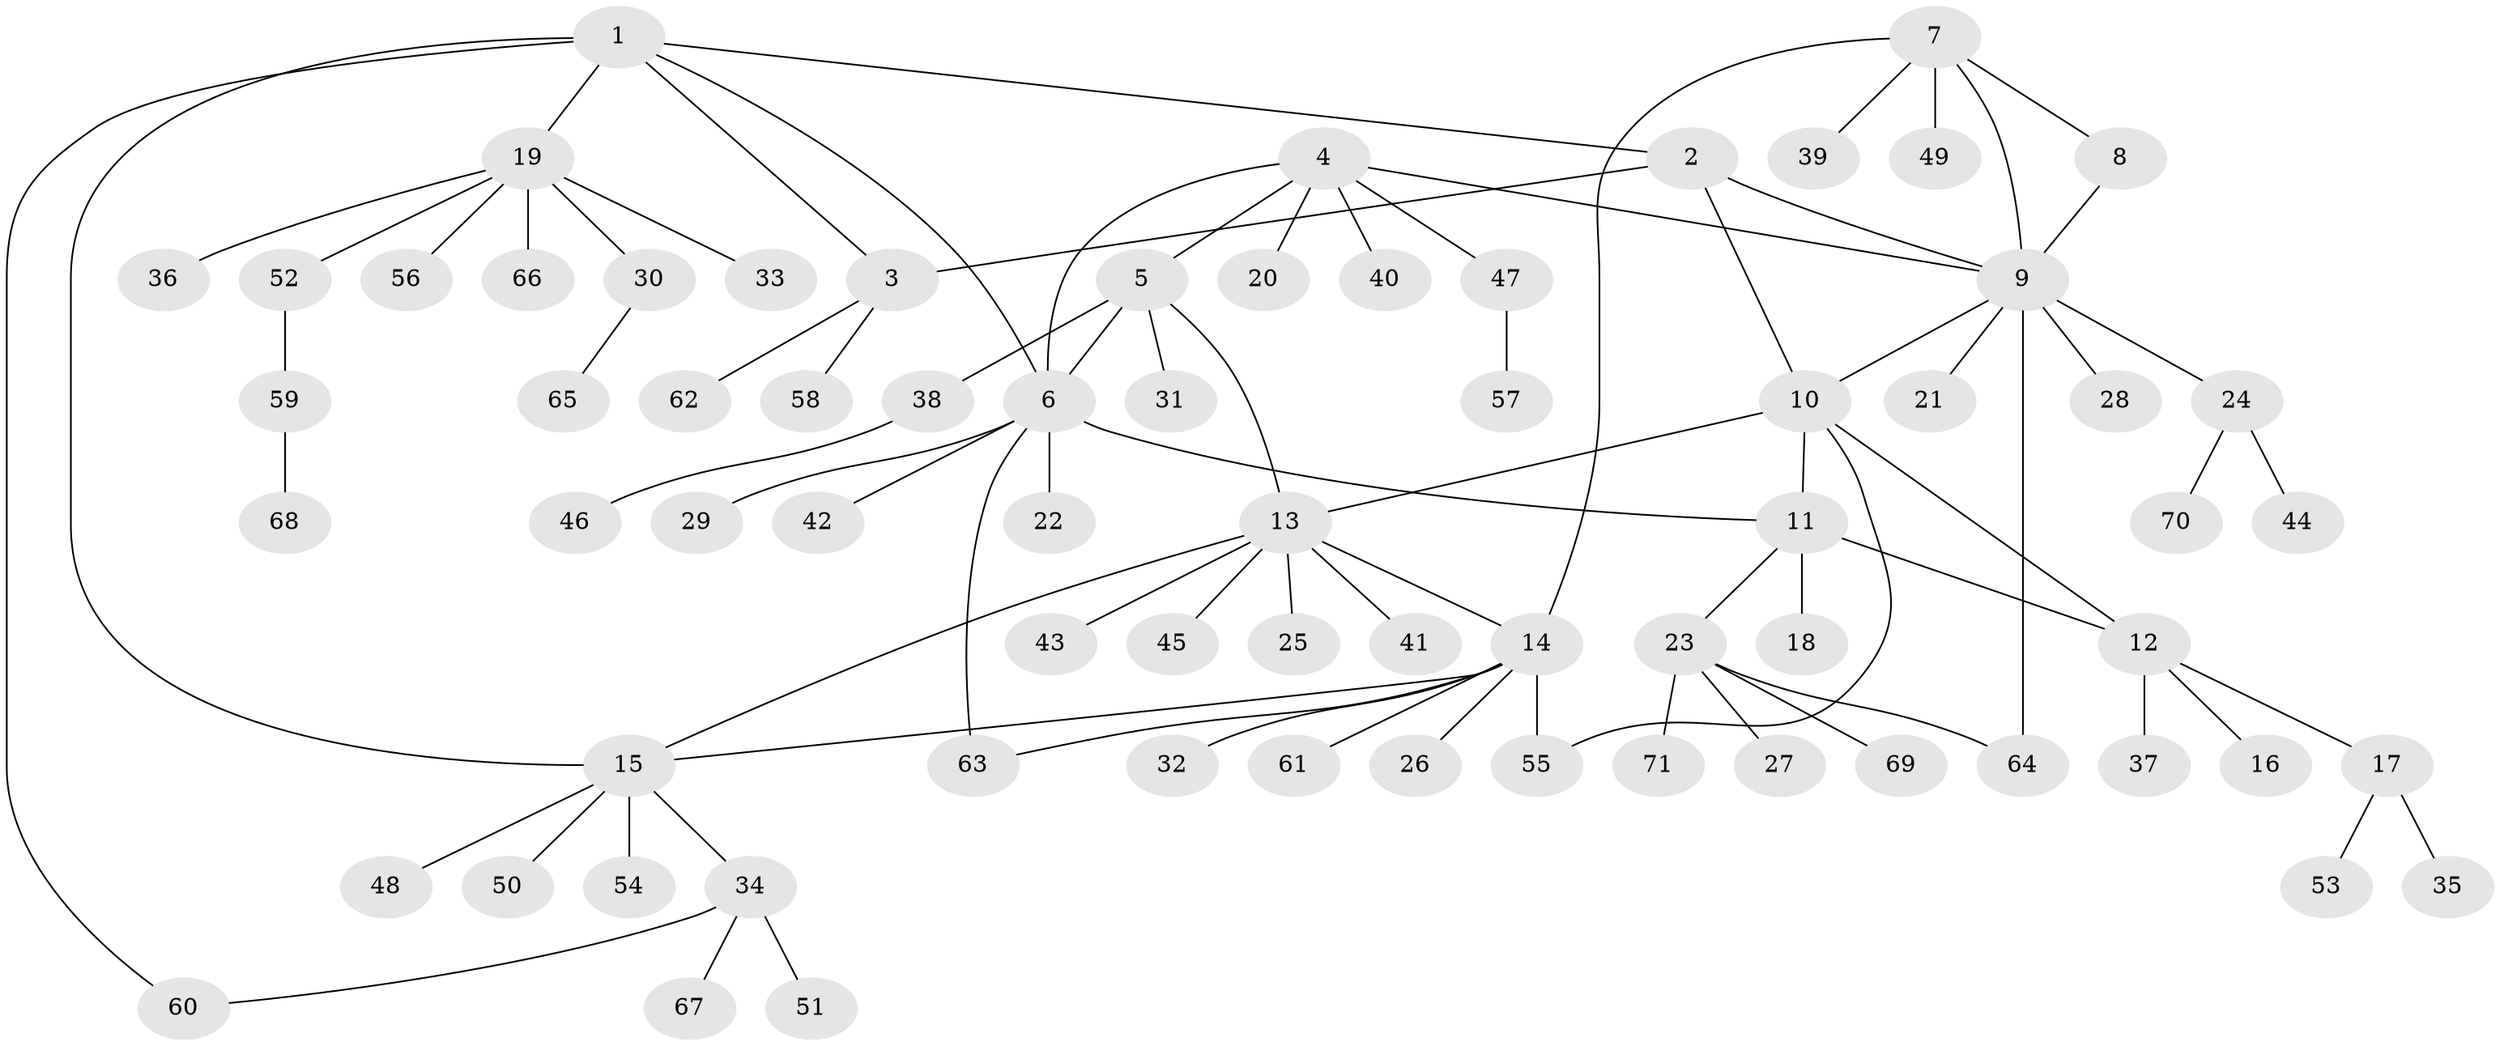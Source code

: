 // coarse degree distribution, {6: 0.10344827586206896, 5: 0.06896551724137931, 2: 0.27586206896551724, 4: 0.20689655172413793, 3: 0.13793103448275862, 1: 0.20689655172413793}
// Generated by graph-tools (version 1.1) at 2025/52/03/04/25 22:52:37]
// undirected, 71 vertices, 85 edges
graph export_dot {
  node [color=gray90,style=filled];
  1;
  2;
  3;
  4;
  5;
  6;
  7;
  8;
  9;
  10;
  11;
  12;
  13;
  14;
  15;
  16;
  17;
  18;
  19;
  20;
  21;
  22;
  23;
  24;
  25;
  26;
  27;
  28;
  29;
  30;
  31;
  32;
  33;
  34;
  35;
  36;
  37;
  38;
  39;
  40;
  41;
  42;
  43;
  44;
  45;
  46;
  47;
  48;
  49;
  50;
  51;
  52;
  53;
  54;
  55;
  56;
  57;
  58;
  59;
  60;
  61;
  62;
  63;
  64;
  65;
  66;
  67;
  68;
  69;
  70;
  71;
  1 -- 2;
  1 -- 3;
  1 -- 6;
  1 -- 15;
  1 -- 19;
  1 -- 60;
  2 -- 3;
  2 -- 9;
  2 -- 10;
  3 -- 58;
  3 -- 62;
  4 -- 5;
  4 -- 6;
  4 -- 9;
  4 -- 20;
  4 -- 40;
  4 -- 47;
  5 -- 6;
  5 -- 13;
  5 -- 31;
  5 -- 38;
  6 -- 11;
  6 -- 22;
  6 -- 29;
  6 -- 42;
  6 -- 63;
  7 -- 8;
  7 -- 9;
  7 -- 14;
  7 -- 39;
  7 -- 49;
  8 -- 9;
  9 -- 10;
  9 -- 21;
  9 -- 24;
  9 -- 28;
  9 -- 64;
  10 -- 11;
  10 -- 12;
  10 -- 13;
  10 -- 55;
  11 -- 12;
  11 -- 18;
  11 -- 23;
  12 -- 16;
  12 -- 17;
  12 -- 37;
  13 -- 14;
  13 -- 15;
  13 -- 25;
  13 -- 41;
  13 -- 43;
  13 -- 45;
  14 -- 15;
  14 -- 26;
  14 -- 32;
  14 -- 55;
  14 -- 61;
  14 -- 63;
  15 -- 34;
  15 -- 48;
  15 -- 50;
  15 -- 54;
  17 -- 35;
  17 -- 53;
  19 -- 30;
  19 -- 33;
  19 -- 36;
  19 -- 52;
  19 -- 56;
  19 -- 66;
  23 -- 27;
  23 -- 64;
  23 -- 69;
  23 -- 71;
  24 -- 44;
  24 -- 70;
  30 -- 65;
  34 -- 51;
  34 -- 60;
  34 -- 67;
  38 -- 46;
  47 -- 57;
  52 -- 59;
  59 -- 68;
}
